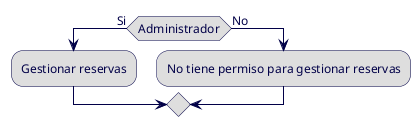 ' Un usuario con rol administrador puede gestionar las reservas.

@startuml req8

skinparam {
    ArrowColor 010047
    BorderColor 010047
    ActivityBackgroundColor dedede
    ActivityBorderColor 010047
    ActivityFontColor 010047
    ActivityFontSize 12
    ArrowFontColor 010047
    ArrowFontSize 12
}


if (Administrador) then (Si)
    :Gestionar reservas;
else (No)
    :No tiene permiso para gestionar reservas;
endif


@enduml
